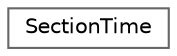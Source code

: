 digraph "Graphical Class Hierarchy"
{
 // LATEX_PDF_SIZE
  bgcolor="transparent";
  edge [fontname=Helvetica,fontsize=10,labelfontname=Helvetica,labelfontsize=10];
  node [fontname=Helvetica,fontsize=10,shape=box,height=0.2,width=0.4];
  rankdir="LR";
  Node0 [id="Node000000",label="SectionTime",height=0.2,width=0.4,color="grey40", fillcolor="white", style="filled",URL="$class_section_time.html",tooltip="Manages the start and end times for a section."];
}
